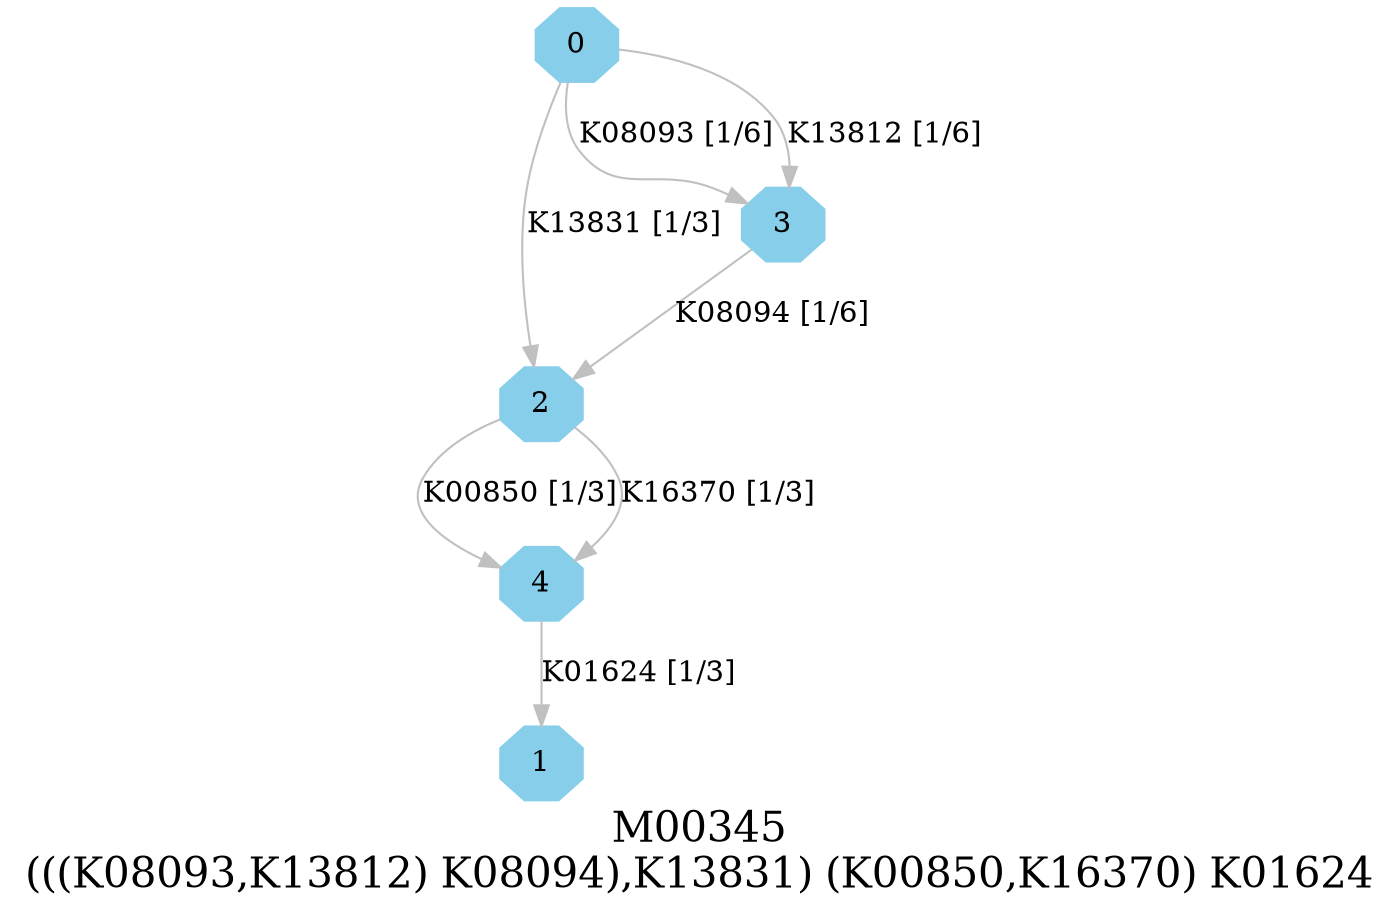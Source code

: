 digraph G {
graph [label="M00345
(((K08093,K13812) K08094),K13831) (K00850,K16370) K01624",fontsize=20];
node [shape=box,style=filled];
edge [len=3,color=grey];
{node [width=.3,height=.3,shape=octagon,style=filled,color=skyblue] 0 1 2 3 4 }
0 -> 3 [label="K08093 [1/6]"];
0 -> 3 [label="K13812 [1/6]"];
0 -> 2 [label="K13831 [1/3]"];
2 -> 4 [label="K00850 [1/3]"];
2 -> 4 [label="K16370 [1/3]"];
3 -> 2 [label="K08094 [1/6]"];
4 -> 1 [label="K01624 [1/3]"];
}